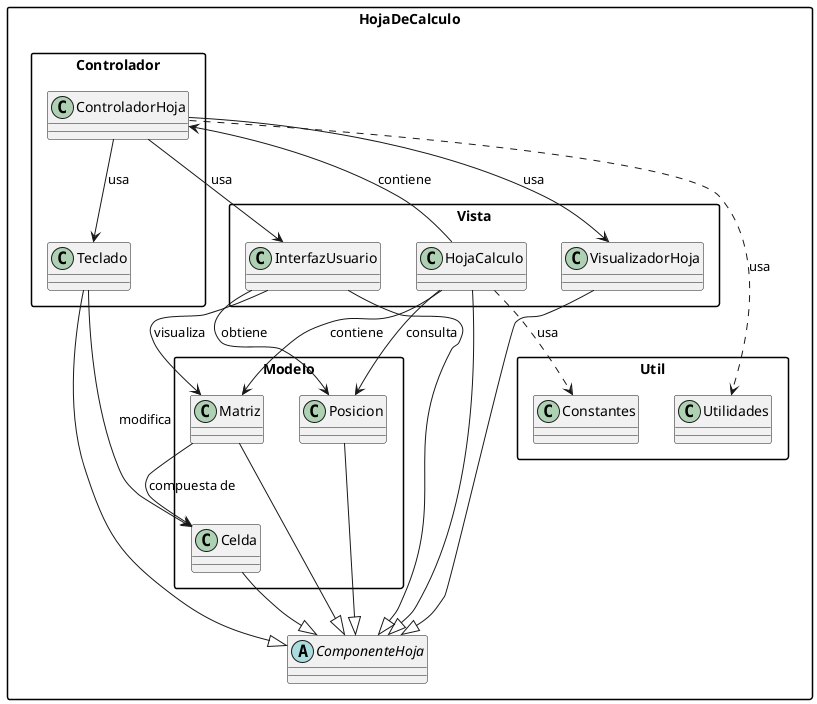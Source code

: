 @startuml
skinparam packageStyle rectangle
skinparam classAttributeIconSize 0

package "HojaDeCalculo" {

    package Controlador {
        class ControladorHoja
        class Teclado
    }

    package Modelo {
        class Celda
        class Matriz
        class Posicion
    }

    package Util {
        class Constantes
        class Utilidades
    }

    package Vista {
        class InterfazUsuario
        class VisualizadorHoja
        class HojaCalculo
    }

    HojaCalculo --> ControladorHoja : contiene
    ControladorHoja --> InterfazUsuario : usa
    ControladorHoja --> Teclado : usa
    ControladorHoja --> VisualizadorHoja : usa

    InterfazUsuario --> Posicion : obtiene
    InterfazUsuario --> Matriz : visualiza

    Teclado --> Celda : modifica

    Matriz --> Celda : compuesta de
    HojaCalculo --> Matriz : contiene
    HojaCalculo --> Posicion : consulta

    HojaCalculo ..> Constantes : usa
    ControladorHoja ..> Utilidades : usa

    abstract class ComponenteHoja
    HojaCalculo --|> ComponenteHoja
    InterfazUsuario --|> ComponenteHoja
    VisualizadorHoja --|> ComponenteHoja
    Teclado --|> ComponenteHoja
    Matriz --|> ComponenteHoja
    Celda --|> ComponenteHoja
    Posicion --|> ComponenteHoja
}

@enduml
